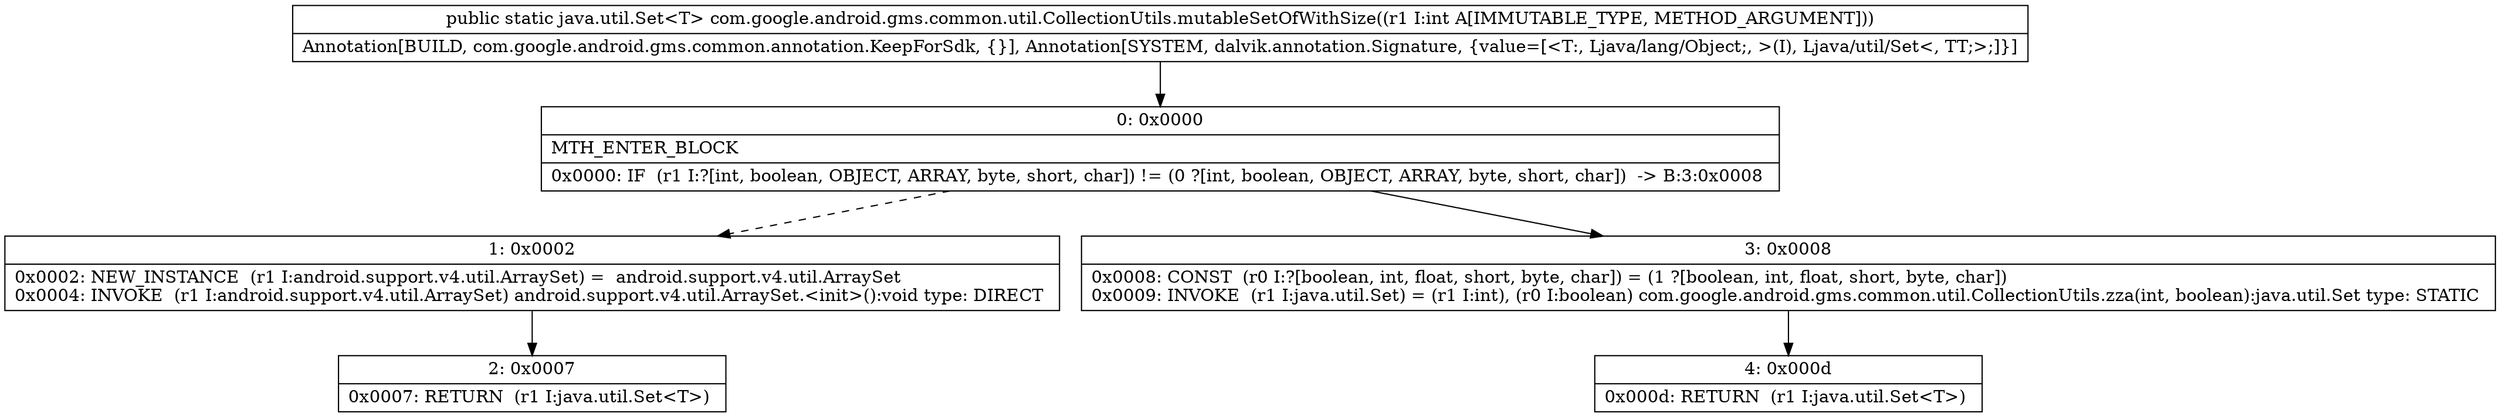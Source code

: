 digraph "CFG forcom.google.android.gms.common.util.CollectionUtils.mutableSetOfWithSize(I)Ljava\/util\/Set;" {
Node_0 [shape=record,label="{0\:\ 0x0000|MTH_ENTER_BLOCK\l|0x0000: IF  (r1 I:?[int, boolean, OBJECT, ARRAY, byte, short, char]) != (0 ?[int, boolean, OBJECT, ARRAY, byte, short, char])  \-\> B:3:0x0008 \l}"];
Node_1 [shape=record,label="{1\:\ 0x0002|0x0002: NEW_INSTANCE  (r1 I:android.support.v4.util.ArraySet) =  android.support.v4.util.ArraySet \l0x0004: INVOKE  (r1 I:android.support.v4.util.ArraySet) android.support.v4.util.ArraySet.\<init\>():void type: DIRECT \l}"];
Node_2 [shape=record,label="{2\:\ 0x0007|0x0007: RETURN  (r1 I:java.util.Set\<T\>) \l}"];
Node_3 [shape=record,label="{3\:\ 0x0008|0x0008: CONST  (r0 I:?[boolean, int, float, short, byte, char]) = (1 ?[boolean, int, float, short, byte, char]) \l0x0009: INVOKE  (r1 I:java.util.Set) = (r1 I:int), (r0 I:boolean) com.google.android.gms.common.util.CollectionUtils.zza(int, boolean):java.util.Set type: STATIC \l}"];
Node_4 [shape=record,label="{4\:\ 0x000d|0x000d: RETURN  (r1 I:java.util.Set\<T\>) \l}"];
MethodNode[shape=record,label="{public static java.util.Set\<T\> com.google.android.gms.common.util.CollectionUtils.mutableSetOfWithSize((r1 I:int A[IMMUTABLE_TYPE, METHOD_ARGUMENT]))  | Annotation[BUILD, com.google.android.gms.common.annotation.KeepForSdk, \{\}], Annotation[SYSTEM, dalvik.annotation.Signature, \{value=[\<T:, Ljava\/lang\/Object;, \>(I), Ljava\/util\/Set\<, TT;\>;]\}]\l}"];
MethodNode -> Node_0;
Node_0 -> Node_1[style=dashed];
Node_0 -> Node_3;
Node_1 -> Node_2;
Node_3 -> Node_4;
}

